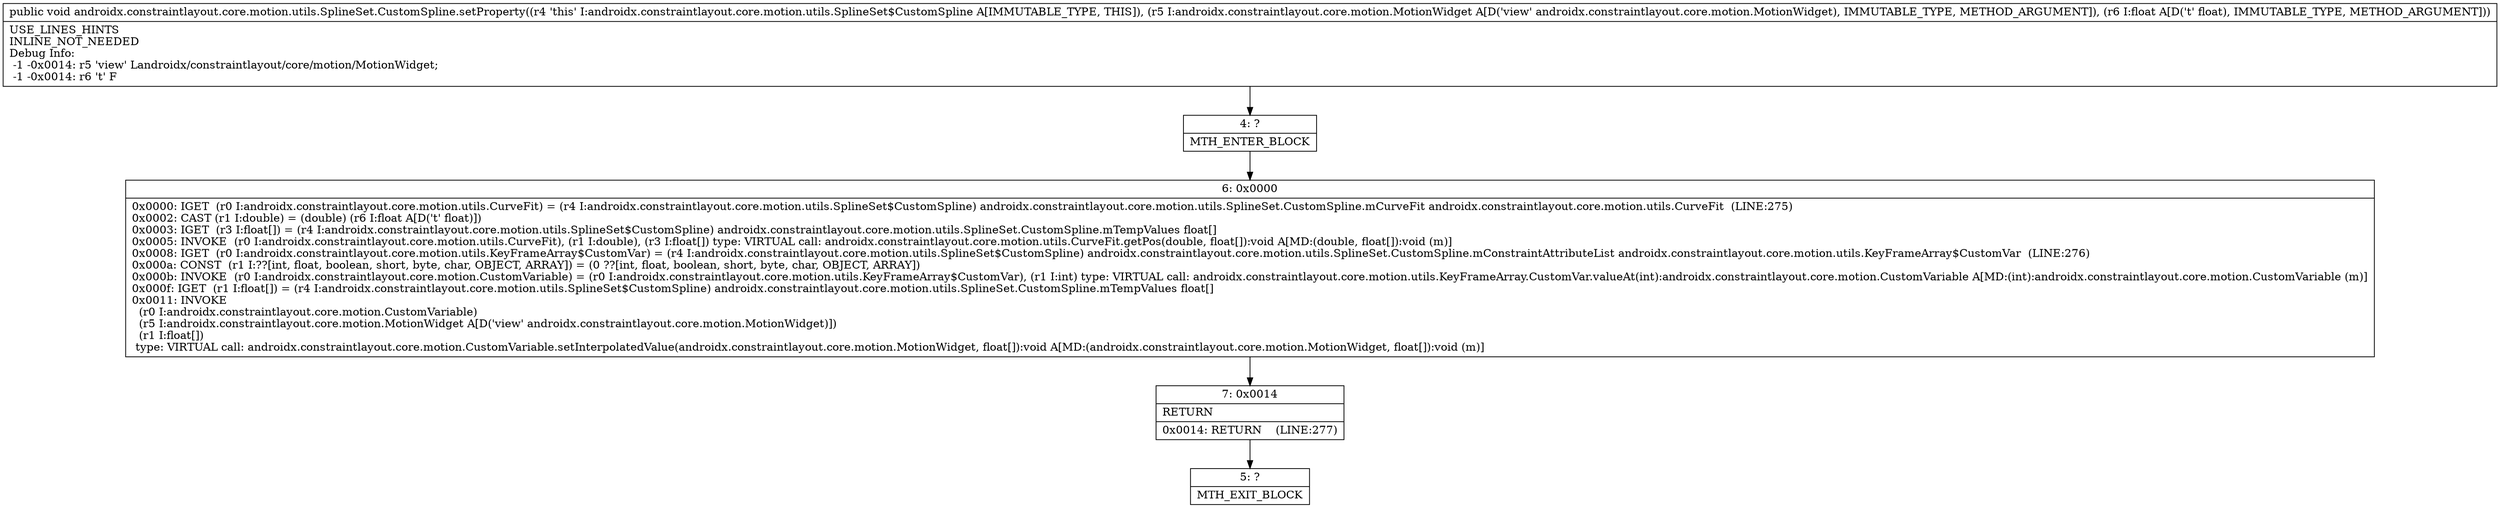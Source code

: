 digraph "CFG forandroidx.constraintlayout.core.motion.utils.SplineSet.CustomSpline.setProperty(Landroidx\/constraintlayout\/core\/motion\/MotionWidget;F)V" {
Node_4 [shape=record,label="{4\:\ ?|MTH_ENTER_BLOCK\l}"];
Node_6 [shape=record,label="{6\:\ 0x0000|0x0000: IGET  (r0 I:androidx.constraintlayout.core.motion.utils.CurveFit) = (r4 I:androidx.constraintlayout.core.motion.utils.SplineSet$CustomSpline) androidx.constraintlayout.core.motion.utils.SplineSet.CustomSpline.mCurveFit androidx.constraintlayout.core.motion.utils.CurveFit  (LINE:275)\l0x0002: CAST (r1 I:double) = (double) (r6 I:float A[D('t' float)]) \l0x0003: IGET  (r3 I:float[]) = (r4 I:androidx.constraintlayout.core.motion.utils.SplineSet$CustomSpline) androidx.constraintlayout.core.motion.utils.SplineSet.CustomSpline.mTempValues float[] \l0x0005: INVOKE  (r0 I:androidx.constraintlayout.core.motion.utils.CurveFit), (r1 I:double), (r3 I:float[]) type: VIRTUAL call: androidx.constraintlayout.core.motion.utils.CurveFit.getPos(double, float[]):void A[MD:(double, float[]):void (m)]\l0x0008: IGET  (r0 I:androidx.constraintlayout.core.motion.utils.KeyFrameArray$CustomVar) = (r4 I:androidx.constraintlayout.core.motion.utils.SplineSet$CustomSpline) androidx.constraintlayout.core.motion.utils.SplineSet.CustomSpline.mConstraintAttributeList androidx.constraintlayout.core.motion.utils.KeyFrameArray$CustomVar  (LINE:276)\l0x000a: CONST  (r1 I:??[int, float, boolean, short, byte, char, OBJECT, ARRAY]) = (0 ??[int, float, boolean, short, byte, char, OBJECT, ARRAY]) \l0x000b: INVOKE  (r0 I:androidx.constraintlayout.core.motion.CustomVariable) = (r0 I:androidx.constraintlayout.core.motion.utils.KeyFrameArray$CustomVar), (r1 I:int) type: VIRTUAL call: androidx.constraintlayout.core.motion.utils.KeyFrameArray.CustomVar.valueAt(int):androidx.constraintlayout.core.motion.CustomVariable A[MD:(int):androidx.constraintlayout.core.motion.CustomVariable (m)]\l0x000f: IGET  (r1 I:float[]) = (r4 I:androidx.constraintlayout.core.motion.utils.SplineSet$CustomSpline) androidx.constraintlayout.core.motion.utils.SplineSet.CustomSpline.mTempValues float[] \l0x0011: INVOKE  \l  (r0 I:androidx.constraintlayout.core.motion.CustomVariable)\l  (r5 I:androidx.constraintlayout.core.motion.MotionWidget A[D('view' androidx.constraintlayout.core.motion.MotionWidget)])\l  (r1 I:float[])\l type: VIRTUAL call: androidx.constraintlayout.core.motion.CustomVariable.setInterpolatedValue(androidx.constraintlayout.core.motion.MotionWidget, float[]):void A[MD:(androidx.constraintlayout.core.motion.MotionWidget, float[]):void (m)]\l}"];
Node_7 [shape=record,label="{7\:\ 0x0014|RETURN\l|0x0014: RETURN    (LINE:277)\l}"];
Node_5 [shape=record,label="{5\:\ ?|MTH_EXIT_BLOCK\l}"];
MethodNode[shape=record,label="{public void androidx.constraintlayout.core.motion.utils.SplineSet.CustomSpline.setProperty((r4 'this' I:androidx.constraintlayout.core.motion.utils.SplineSet$CustomSpline A[IMMUTABLE_TYPE, THIS]), (r5 I:androidx.constraintlayout.core.motion.MotionWidget A[D('view' androidx.constraintlayout.core.motion.MotionWidget), IMMUTABLE_TYPE, METHOD_ARGUMENT]), (r6 I:float A[D('t' float), IMMUTABLE_TYPE, METHOD_ARGUMENT]))  | USE_LINES_HINTS\lINLINE_NOT_NEEDED\lDebug Info:\l  \-1 \-0x0014: r5 'view' Landroidx\/constraintlayout\/core\/motion\/MotionWidget;\l  \-1 \-0x0014: r6 't' F\l}"];
MethodNode -> Node_4;Node_4 -> Node_6;
Node_6 -> Node_7;
Node_7 -> Node_5;
}

